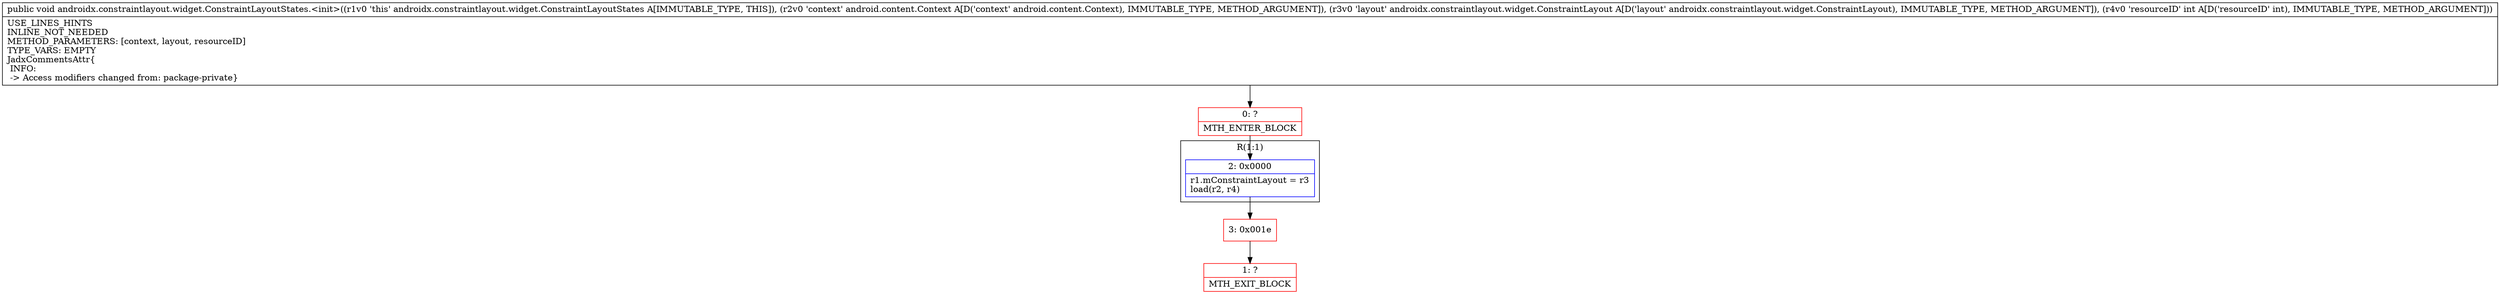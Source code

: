 digraph "CFG forandroidx.constraintlayout.widget.ConstraintLayoutStates.\<init\>(Landroid\/content\/Context;Landroidx\/constraintlayout\/widget\/ConstraintLayout;I)V" {
subgraph cluster_Region_915523712 {
label = "R(1:1)";
node [shape=record,color=blue];
Node_2 [shape=record,label="{2\:\ 0x0000|r1.mConstraintLayout = r3\lload(r2, r4)\l}"];
}
Node_0 [shape=record,color=red,label="{0\:\ ?|MTH_ENTER_BLOCK\l}"];
Node_3 [shape=record,color=red,label="{3\:\ 0x001e}"];
Node_1 [shape=record,color=red,label="{1\:\ ?|MTH_EXIT_BLOCK\l}"];
MethodNode[shape=record,label="{public void androidx.constraintlayout.widget.ConstraintLayoutStates.\<init\>((r1v0 'this' androidx.constraintlayout.widget.ConstraintLayoutStates A[IMMUTABLE_TYPE, THIS]), (r2v0 'context' android.content.Context A[D('context' android.content.Context), IMMUTABLE_TYPE, METHOD_ARGUMENT]), (r3v0 'layout' androidx.constraintlayout.widget.ConstraintLayout A[D('layout' androidx.constraintlayout.widget.ConstraintLayout), IMMUTABLE_TYPE, METHOD_ARGUMENT]), (r4v0 'resourceID' int A[D('resourceID' int), IMMUTABLE_TYPE, METHOD_ARGUMENT]))  | USE_LINES_HINTS\lINLINE_NOT_NEEDED\lMETHOD_PARAMETERS: [context, layout, resourceID]\lTYPE_VARS: EMPTY\lJadxCommentsAttr\{\l INFO: \l \-\> Access modifiers changed from: package\-private\}\l}"];
MethodNode -> Node_0;Node_2 -> Node_3;
Node_0 -> Node_2;
Node_3 -> Node_1;
}

